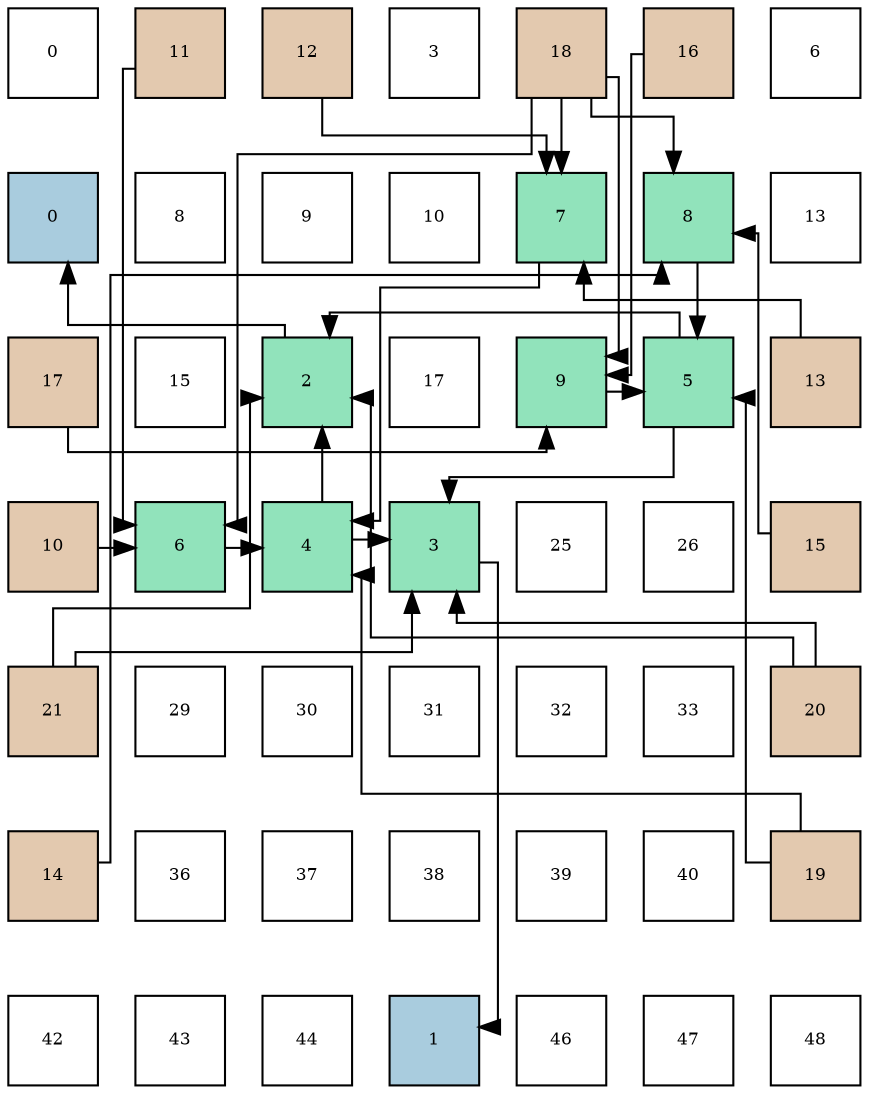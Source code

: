 digraph layout{
 rankdir=TB;
 splines=ortho;
 node [style=filled shape=square fixedsize=true width=0.6];
0[label="0", fontsize=8, fillcolor="#ffffff"];
1[label="11", fontsize=8, fillcolor="#e3c9af"];
2[label="12", fontsize=8, fillcolor="#e3c9af"];
3[label="3", fontsize=8, fillcolor="#ffffff"];
4[label="18", fontsize=8, fillcolor="#e3c9af"];
5[label="16", fontsize=8, fillcolor="#e3c9af"];
6[label="6", fontsize=8, fillcolor="#ffffff"];
7[label="0", fontsize=8, fillcolor="#a9ccde"];
8[label="8", fontsize=8, fillcolor="#ffffff"];
9[label="9", fontsize=8, fillcolor="#ffffff"];
10[label="10", fontsize=8, fillcolor="#ffffff"];
11[label="7", fontsize=8, fillcolor="#91e3bb"];
12[label="8", fontsize=8, fillcolor="#91e3bb"];
13[label="13", fontsize=8, fillcolor="#ffffff"];
14[label="17", fontsize=8, fillcolor="#e3c9af"];
15[label="15", fontsize=8, fillcolor="#ffffff"];
16[label="2", fontsize=8, fillcolor="#91e3bb"];
17[label="17", fontsize=8, fillcolor="#ffffff"];
18[label="9", fontsize=8, fillcolor="#91e3bb"];
19[label="5", fontsize=8, fillcolor="#91e3bb"];
20[label="13", fontsize=8, fillcolor="#e3c9af"];
21[label="10", fontsize=8, fillcolor="#e3c9af"];
22[label="6", fontsize=8, fillcolor="#91e3bb"];
23[label="4", fontsize=8, fillcolor="#91e3bb"];
24[label="3", fontsize=8, fillcolor="#91e3bb"];
25[label="25", fontsize=8, fillcolor="#ffffff"];
26[label="26", fontsize=8, fillcolor="#ffffff"];
27[label="15", fontsize=8, fillcolor="#e3c9af"];
28[label="21", fontsize=8, fillcolor="#e3c9af"];
29[label="29", fontsize=8, fillcolor="#ffffff"];
30[label="30", fontsize=8, fillcolor="#ffffff"];
31[label="31", fontsize=8, fillcolor="#ffffff"];
32[label="32", fontsize=8, fillcolor="#ffffff"];
33[label="33", fontsize=8, fillcolor="#ffffff"];
34[label="20", fontsize=8, fillcolor="#e3c9af"];
35[label="14", fontsize=8, fillcolor="#e3c9af"];
36[label="36", fontsize=8, fillcolor="#ffffff"];
37[label="37", fontsize=8, fillcolor="#ffffff"];
38[label="38", fontsize=8, fillcolor="#ffffff"];
39[label="39", fontsize=8, fillcolor="#ffffff"];
40[label="40", fontsize=8, fillcolor="#ffffff"];
41[label="19", fontsize=8, fillcolor="#e3c9af"];
42[label="42", fontsize=8, fillcolor="#ffffff"];
43[label="43", fontsize=8, fillcolor="#ffffff"];
44[label="44", fontsize=8, fillcolor="#ffffff"];
45[label="1", fontsize=8, fillcolor="#a9ccde"];
46[label="46", fontsize=8, fillcolor="#ffffff"];
47[label="47", fontsize=8, fillcolor="#ffffff"];
48[label="48", fontsize=8, fillcolor="#ffffff"];
edge [constraint=false, style=vis];16 -> 7;
24 -> 45;
23 -> 16;
23 -> 24;
19 -> 16;
19 -> 24;
22 -> 23;
11 -> 23;
12 -> 19;
18 -> 19;
21 -> 22;
1 -> 22;
2 -> 11;
20 -> 11;
35 -> 12;
27 -> 12;
5 -> 18;
14 -> 18;
4 -> 22;
4 -> 11;
4 -> 12;
4 -> 18;
41 -> 23;
41 -> 19;
34 -> 16;
34 -> 24;
28 -> 16;
28 -> 24;
edge [constraint=true, style=invis];
0 -> 7 -> 14 -> 21 -> 28 -> 35 -> 42;
1 -> 8 -> 15 -> 22 -> 29 -> 36 -> 43;
2 -> 9 -> 16 -> 23 -> 30 -> 37 -> 44;
3 -> 10 -> 17 -> 24 -> 31 -> 38 -> 45;
4 -> 11 -> 18 -> 25 -> 32 -> 39 -> 46;
5 -> 12 -> 19 -> 26 -> 33 -> 40 -> 47;
6 -> 13 -> 20 -> 27 -> 34 -> 41 -> 48;
rank = same {0 -> 1 -> 2 -> 3 -> 4 -> 5 -> 6};
rank = same {7 -> 8 -> 9 -> 10 -> 11 -> 12 -> 13};
rank = same {14 -> 15 -> 16 -> 17 -> 18 -> 19 -> 20};
rank = same {21 -> 22 -> 23 -> 24 -> 25 -> 26 -> 27};
rank = same {28 -> 29 -> 30 -> 31 -> 32 -> 33 -> 34};
rank = same {35 -> 36 -> 37 -> 38 -> 39 -> 40 -> 41};
rank = same {42 -> 43 -> 44 -> 45 -> 46 -> 47 -> 48};
}
